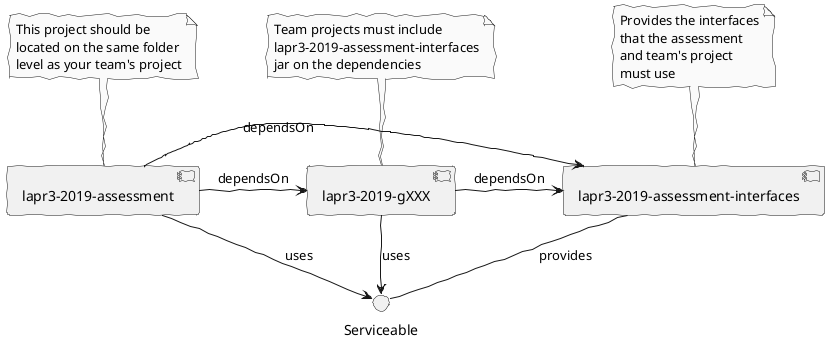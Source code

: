 @startuml
' http://plantuml.com/skinparam.html
skinparam componentStyle uml2

skinparam handwritten true
skinparam monochrome true
skinparam packageStyle rect
skinparam defaultFontName FG Virgil
skinparam shadowing false

'[lapr3-2019-assessment] --> [lapr3-2019-assessment-interfaces]

component [lapr3-2019-assessment-interfaces] as interfaces

interface "Serviceable" as service

interfaces - service : provides

[lapr3-2019-assessment] --> service : uses

[lapr3-2019-gXXX] -> service : uses

[lapr3-2019-gXXX] -> interfaces: dependsOn

[lapr3-2019-assessment] -> [lapr3-2019-gXXX] : dependsOn
[lapr3-2019-assessment] -> interfaces : dependsOn

note top of interfaces
Provides the interfaces
that the assessment
and team's project
must use
end note

note top of [lapr3-2019-gXXX]
Team projects must include
lapr3-2019-assessment-interfaces
jar on the dependencies
end note

note top of [lapr3-2019-assessment]
This project should be
located on the same folder
level as your team's project
end note

@enduml